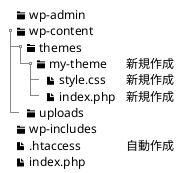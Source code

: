 ' https://github.com/iconic/open-iconic/
@startsalt diag-sequence-sample2
{
{T
 + <&folder> wp-admin
 + <&folder> wp-content
 ++ <&folder> themes
 +++ <&folder> my-theme   | 新規作成
 ++++ <&file> style.css   | 新規作成
 ++++ <&file> index.php   | 新規作成
 ++ <&folder> uploads
 + <&folder> wp-includes
 + <&file> .htaccess      | 自動作成
 + <&file> index.php
}
}
@endsalt
